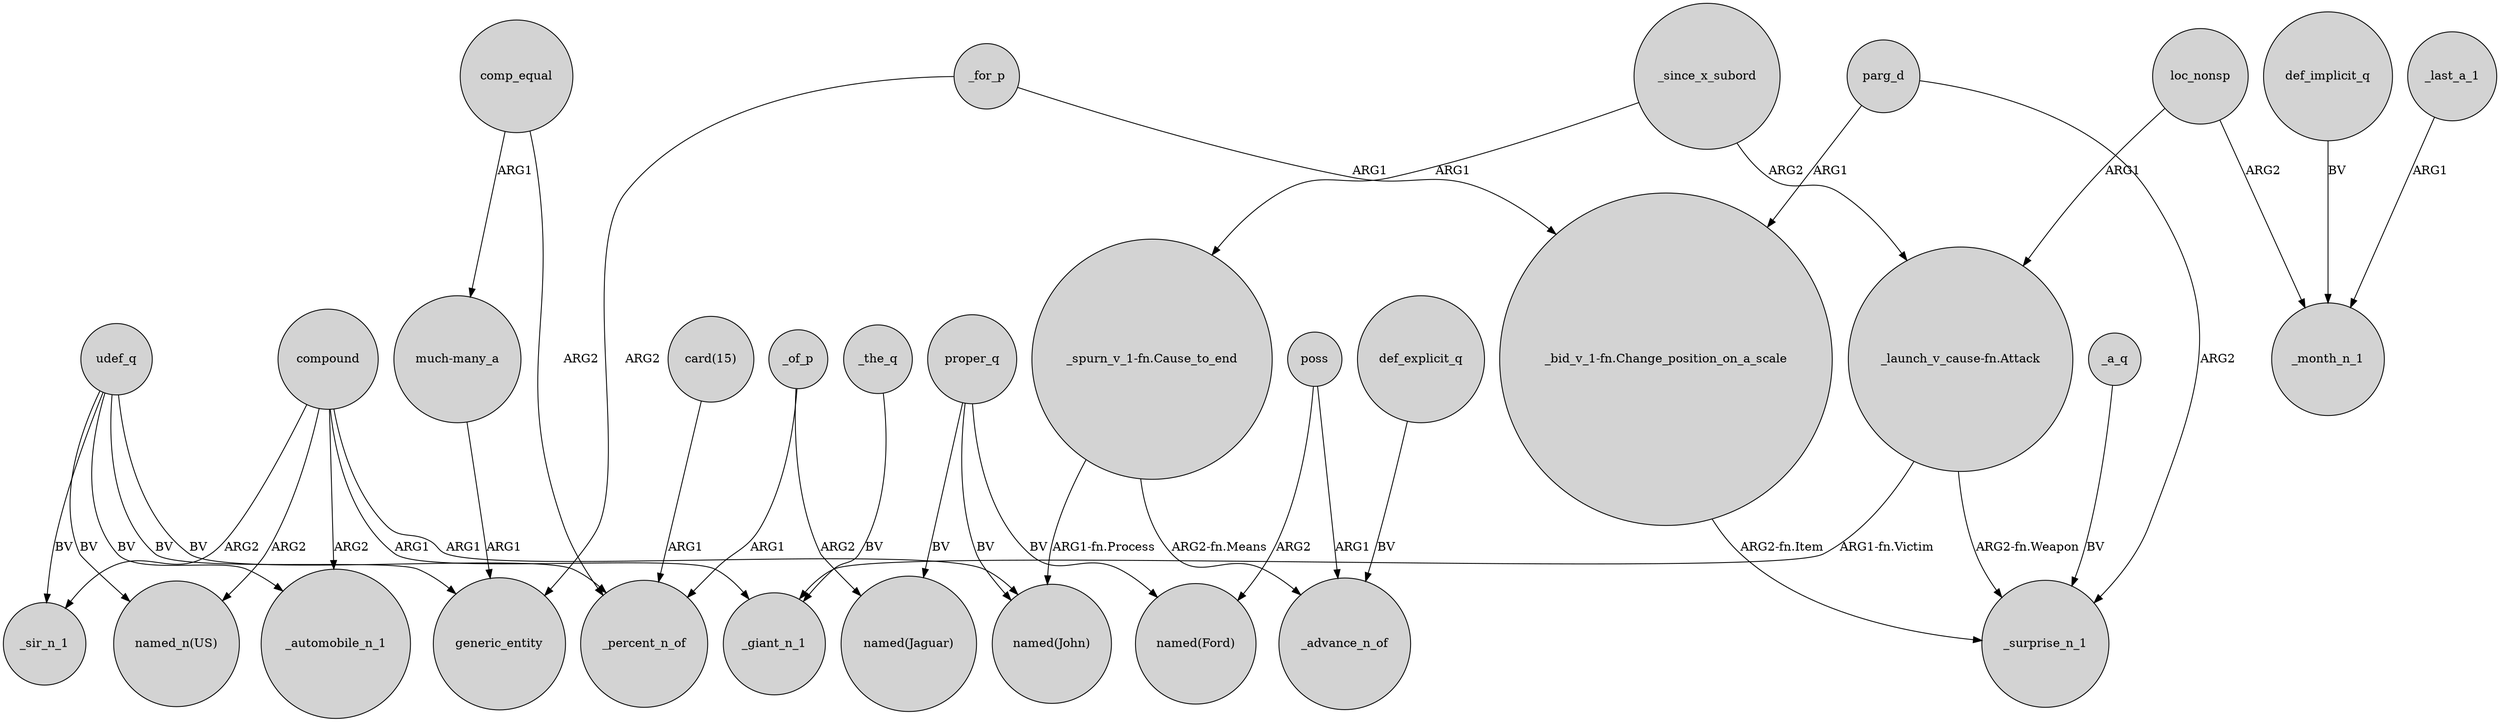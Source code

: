 digraph {
	node [shape=circle style=filled]
	_since_x_subord -> "_launch_v_cause-fn.Attack" [label=ARG2]
	comp_equal -> _percent_n_of [label=ARG2]
	def_implicit_q -> _month_n_1 [label=BV]
	parg_d -> "_bid_v_1-fn.Change_position_on_a_scale" [label=ARG1]
	_last_a_1 -> _month_n_1 [label=ARG1]
	proper_q -> "named(Ford)" [label=BV]
	"_launch_v_cause-fn.Attack" -> _giant_n_1 [label="ARG1-fn.Victim"]
	_since_x_subord -> "_spurn_v_1-fn.Cause_to_end" [label=ARG1]
	parg_d -> _surprise_n_1 [label=ARG2]
	poss -> _advance_n_of [label=ARG1]
	udef_q -> _sir_n_1 [label=BV]
	"_bid_v_1-fn.Change_position_on_a_scale" -> _surprise_n_1 [label="ARG2-fn.Item"]
	_for_p -> "_bid_v_1-fn.Change_position_on_a_scale" [label=ARG1]
	_for_p -> generic_entity [label=ARG2]
	compound -> "named(John)" [label=ARG1]
	_of_p -> _percent_n_of [label=ARG1]
	udef_q -> generic_entity [label=BV]
	udef_q -> _automobile_n_1 [label=BV]
	loc_nonsp -> _month_n_1 [label=ARG2]
	comp_equal -> "much-many_a" [label=ARG1]
	"_spurn_v_1-fn.Cause_to_end" -> "named(John)" [label="ARG1-fn.Process"]
	compound -> _sir_n_1 [label=ARG2]
	udef_q -> _percent_n_of [label=BV]
	"much-many_a" -> generic_entity [label=ARG1]
	_of_p -> "named(Jaguar)" [label=ARG2]
	"_spurn_v_1-fn.Cause_to_end" -> _advance_n_of [label="ARG2-fn.Means"]
	proper_q -> "named(Jaguar)" [label=BV]
	_a_q -> _surprise_n_1 [label=BV]
	"card(15)" -> _percent_n_of [label=ARG1]
	poss -> "named(Ford)" [label=ARG2]
	compound -> _giant_n_1 [label=ARG1]
	"_launch_v_cause-fn.Attack" -> _surprise_n_1 [label="ARG2-fn.Weapon"]
	_the_q -> _giant_n_1 [label=BV]
	def_explicit_q -> _advance_n_of [label=BV]
	compound -> _automobile_n_1 [label=ARG2]
	loc_nonsp -> "_launch_v_cause-fn.Attack" [label=ARG1]
	compound -> "named_n(US)" [label=ARG2]
	udef_q -> "named_n(US)" [label=BV]
	proper_q -> "named(John)" [label=BV]
}
